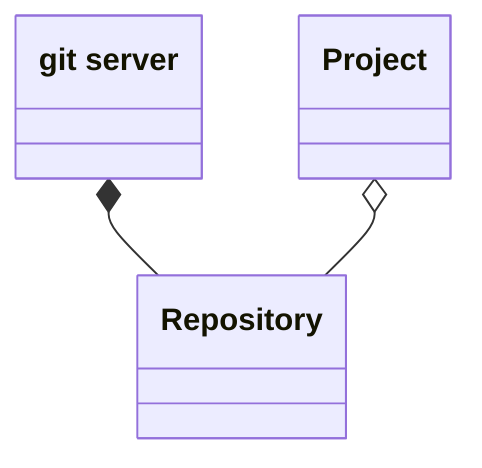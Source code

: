 classDiagram
   class VersionControl["git server"]
   VersionControl *-- Repository
   Project o-- Repository